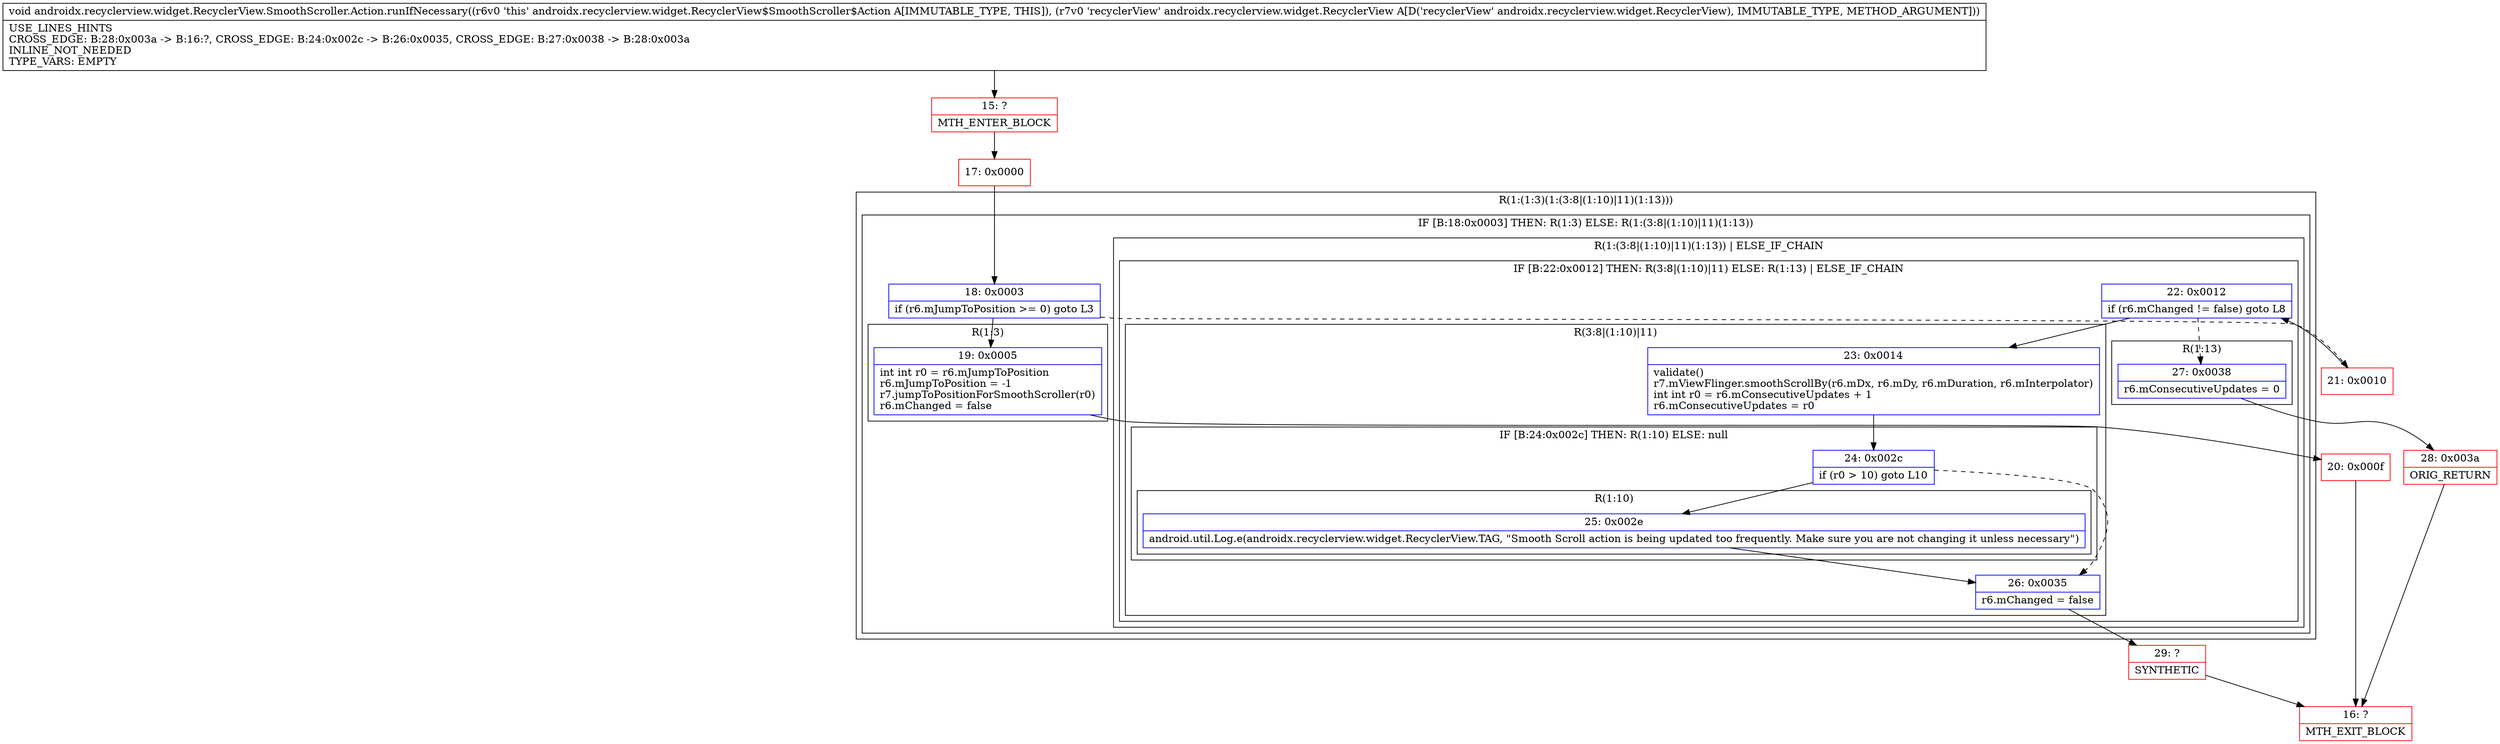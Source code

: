digraph "CFG forandroidx.recyclerview.widget.RecyclerView.SmoothScroller.Action.runIfNecessary(Landroidx\/recyclerview\/widget\/RecyclerView;)V" {
subgraph cluster_Region_1871644258 {
label = "R(1:(1:3)(1:(3:8|(1:10)|11)(1:13)))";
node [shape=record,color=blue];
subgraph cluster_IfRegion_1423781177 {
label = "IF [B:18:0x0003] THEN: R(1:3) ELSE: R(1:(3:8|(1:10)|11)(1:13))";
node [shape=record,color=blue];
Node_18 [shape=record,label="{18\:\ 0x0003|if (r6.mJumpToPosition \>= 0) goto L3\l}"];
subgraph cluster_Region_1503173697 {
label = "R(1:3)";
node [shape=record,color=blue];
Node_19 [shape=record,label="{19\:\ 0x0005|int int r0 = r6.mJumpToPosition\lr6.mJumpToPosition = \-1\lr7.jumpToPositionForSmoothScroller(r0)\lr6.mChanged = false\l}"];
}
subgraph cluster_Region_939627544 {
label = "R(1:(3:8|(1:10)|11)(1:13)) | ELSE_IF_CHAIN\l";
node [shape=record,color=blue];
subgraph cluster_IfRegion_1423429352 {
label = "IF [B:22:0x0012] THEN: R(3:8|(1:10)|11) ELSE: R(1:13) | ELSE_IF_CHAIN\l";
node [shape=record,color=blue];
Node_22 [shape=record,label="{22\:\ 0x0012|if (r6.mChanged != false) goto L8\l}"];
subgraph cluster_Region_1716419867 {
label = "R(3:8|(1:10)|11)";
node [shape=record,color=blue];
Node_23 [shape=record,label="{23\:\ 0x0014|validate()\lr7.mViewFlinger.smoothScrollBy(r6.mDx, r6.mDy, r6.mDuration, r6.mInterpolator)\lint int r0 = r6.mConsecutiveUpdates + 1\lr6.mConsecutiveUpdates = r0\l}"];
subgraph cluster_IfRegion_1624583863 {
label = "IF [B:24:0x002c] THEN: R(1:10) ELSE: null";
node [shape=record,color=blue];
Node_24 [shape=record,label="{24\:\ 0x002c|if (r0 \> 10) goto L10\l}"];
subgraph cluster_Region_1132232198 {
label = "R(1:10)";
node [shape=record,color=blue];
Node_25 [shape=record,label="{25\:\ 0x002e|android.util.Log.e(androidx.recyclerview.widget.RecyclerView.TAG, \"Smooth Scroll action is being updated too frequently. Make sure you are not changing it unless necessary\")\l}"];
}
}
Node_26 [shape=record,label="{26\:\ 0x0035|r6.mChanged = false\l}"];
}
subgraph cluster_Region_2129999797 {
label = "R(1:13)";
node [shape=record,color=blue];
Node_27 [shape=record,label="{27\:\ 0x0038|r6.mConsecutiveUpdates = 0\l}"];
}
}
}
}
}
Node_15 [shape=record,color=red,label="{15\:\ ?|MTH_ENTER_BLOCK\l}"];
Node_17 [shape=record,color=red,label="{17\:\ 0x0000}"];
Node_20 [shape=record,color=red,label="{20\:\ 0x000f}"];
Node_16 [shape=record,color=red,label="{16\:\ ?|MTH_EXIT_BLOCK\l}"];
Node_21 [shape=record,color=red,label="{21\:\ 0x0010}"];
Node_29 [shape=record,color=red,label="{29\:\ ?|SYNTHETIC\l}"];
Node_28 [shape=record,color=red,label="{28\:\ 0x003a|ORIG_RETURN\l}"];
MethodNode[shape=record,label="{void androidx.recyclerview.widget.RecyclerView.SmoothScroller.Action.runIfNecessary((r6v0 'this' androidx.recyclerview.widget.RecyclerView$SmoothScroller$Action A[IMMUTABLE_TYPE, THIS]), (r7v0 'recyclerView' androidx.recyclerview.widget.RecyclerView A[D('recyclerView' androidx.recyclerview.widget.RecyclerView), IMMUTABLE_TYPE, METHOD_ARGUMENT]))  | USE_LINES_HINTS\lCROSS_EDGE: B:28:0x003a \-\> B:16:?, CROSS_EDGE: B:24:0x002c \-\> B:26:0x0035, CROSS_EDGE: B:27:0x0038 \-\> B:28:0x003a\lINLINE_NOT_NEEDED\lTYPE_VARS: EMPTY\l}"];
MethodNode -> Node_15;Node_18 -> Node_19;
Node_18 -> Node_21[style=dashed];
Node_19 -> Node_20;
Node_22 -> Node_23;
Node_22 -> Node_27[style=dashed];
Node_23 -> Node_24;
Node_24 -> Node_25;
Node_24 -> Node_26[style=dashed];
Node_25 -> Node_26;
Node_26 -> Node_29;
Node_27 -> Node_28;
Node_15 -> Node_17;
Node_17 -> Node_18;
Node_20 -> Node_16;
Node_21 -> Node_22;
Node_29 -> Node_16;
Node_28 -> Node_16;
}


